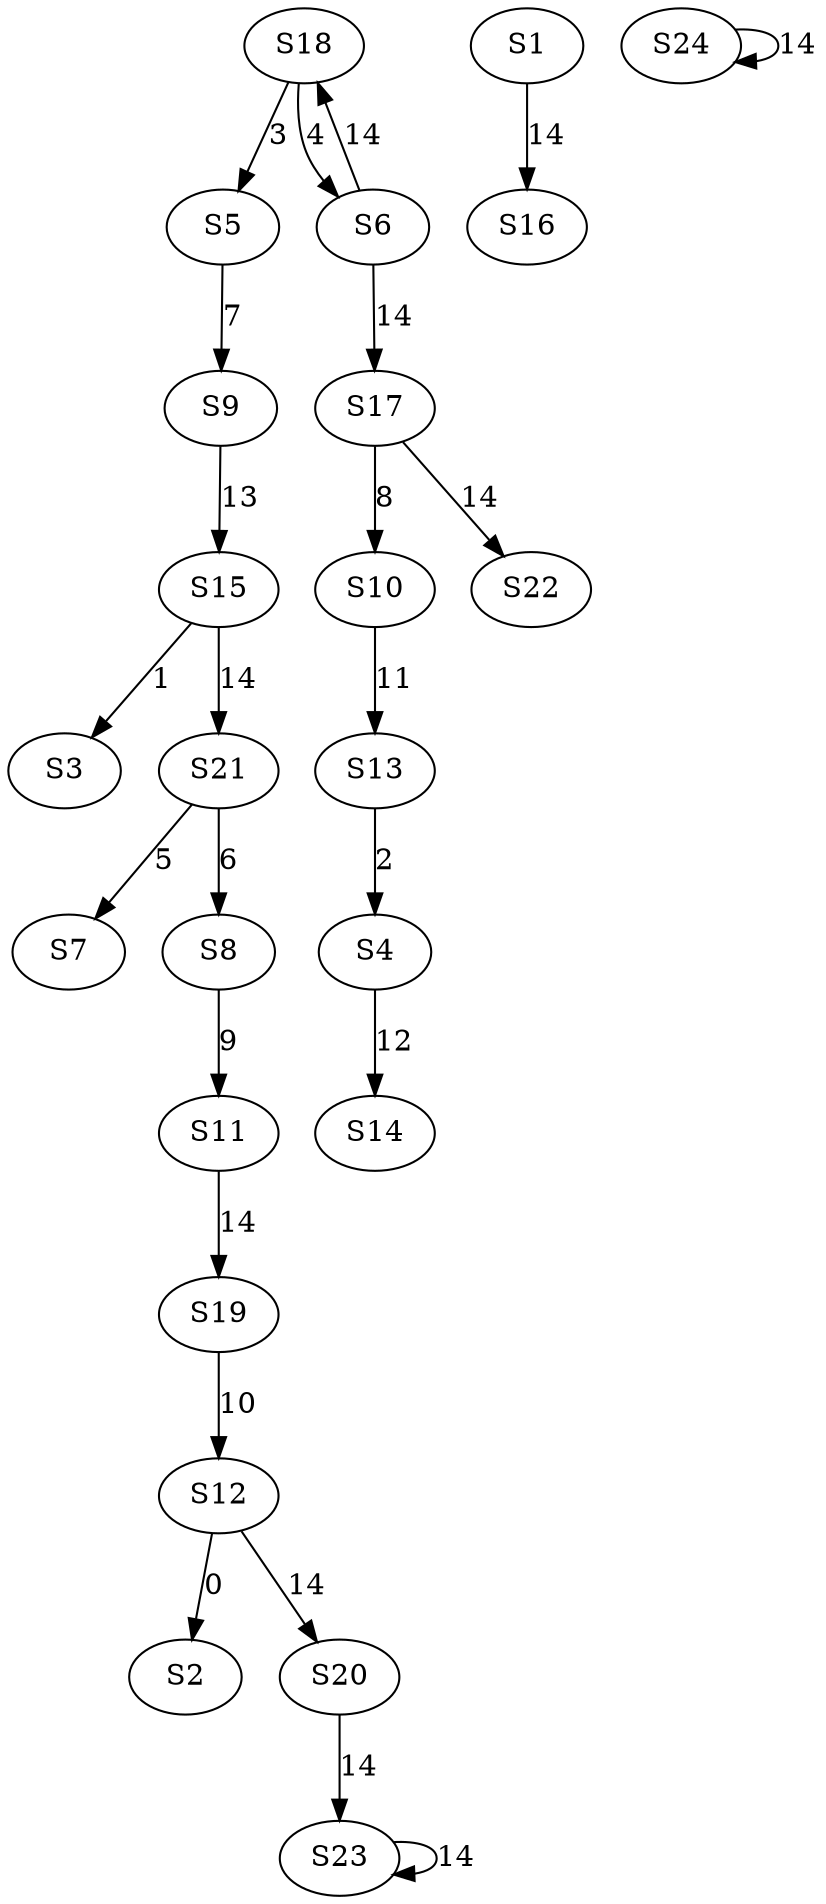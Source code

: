 strict digraph {
	S12 -> S2 [ label = 0 ];
	S15 -> S3 [ label = 1 ];
	S13 -> S4 [ label = 2 ];
	S18 -> S5 [ label = 3 ];
	S18 -> S6 [ label = 4 ];
	S21 -> S7 [ label = 5 ];
	S21 -> S8 [ label = 6 ];
	S5 -> S9 [ label = 7 ];
	S17 -> S10 [ label = 8 ];
	S8 -> S11 [ label = 9 ];
	S19 -> S12 [ label = 10 ];
	S10 -> S13 [ label = 11 ];
	S4 -> S14 [ label = 12 ];
	S9 -> S15 [ label = 13 ];
	S1 -> S16 [ label = 14 ];
	S6 -> S17 [ label = 14 ];
	S6 -> S18 [ label = 14 ];
	S11 -> S19 [ label = 14 ];
	S12 -> S20 [ label = 14 ];
	S15 -> S21 [ label = 14 ];
	S17 -> S22 [ label = 14 ];
	S20 -> S23 [ label = 14 ];
	S24 -> S24 [ label = 14 ];
	S23 -> S23 [ label = 14 ];
}